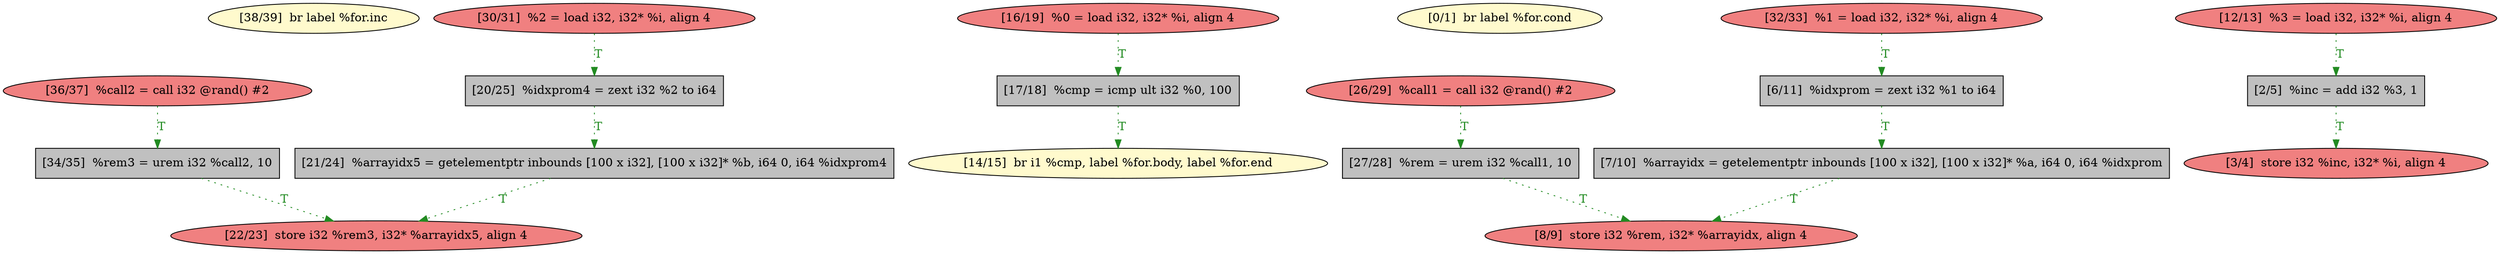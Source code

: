 
digraph G {


node319 [fillcolor=lemonchiffon,label="[38/39]  br label %for.inc",shape=ellipse,style=filled ]
node316 [fillcolor=grey,label="[21/24]  %arrayidx5 = getelementptr inbounds [100 x i32], [100 x i32]* %b, i64 0, i64 %idxprom4",shape=rectangle,style=filled ]
node304 [fillcolor=lemonchiffon,label="[14/15]  br i1 %cmp, label %for.body, label %for.end",shape=ellipse,style=filled ]
node309 [fillcolor=grey,label="[17/18]  %cmp = icmp ult i32 %0, 100",shape=rectangle,style=filled ]
node305 [fillcolor=lightcoral,label="[16/19]  %0 = load i32, i32* %i, align 4",shape=ellipse,style=filled ]
node300 [fillcolor=lemonchiffon,label="[0/1]  br label %for.cond",shape=ellipse,style=filled ]
node318 [fillcolor=lightcoral,label="[22/23]  store i32 %rem3, i32* %arrayidx5, align 4",shape=ellipse,style=filled ]
node302 [fillcolor=grey,label="[6/11]  %idxprom = zext i32 %1 to i64",shape=rectangle,style=filled ]
node307 [fillcolor=lightcoral,label="[26/29]  %call1 = call i32 @rand() #2",shape=ellipse,style=filled ]
node303 [fillcolor=lightcoral,label="[12/13]  %3 = load i32, i32* %i, align 4",shape=ellipse,style=filled ]
node308 [fillcolor=grey,label="[27/28]  %rem = urem i32 %call1, 10",shape=rectangle,style=filled ]
node301 [fillcolor=grey,label="[2/5]  %inc = add i32 %3, 1",shape=rectangle,style=filled ]
node306 [fillcolor=grey,label="[20/25]  %idxprom4 = zext i32 %2 to i64",shape=rectangle,style=filled ]
node310 [fillcolor=lightcoral,label="[30/31]  %2 = load i32, i32* %i, align 4",shape=ellipse,style=filled ]
node317 [fillcolor=lightcoral,label="[36/37]  %call2 = call i32 @rand() #2",shape=ellipse,style=filled ]
node313 [fillcolor=lightcoral,label="[3/4]  store i32 %inc, i32* %i, align 4",shape=ellipse,style=filled ]
node311 [fillcolor=grey,label="[7/10]  %arrayidx = getelementptr inbounds [100 x i32], [100 x i32]* %a, i64 0, i64 %idxprom",shape=rectangle,style=filled ]
node312 [fillcolor=lightcoral,label="[8/9]  store i32 %rem, i32* %arrayidx, align 4",shape=ellipse,style=filled ]
node314 [fillcolor=lightcoral,label="[32/33]  %1 = load i32, i32* %i, align 4",shape=ellipse,style=filled ]
node315 [fillcolor=grey,label="[34/35]  %rem3 = urem i32 %call2, 10",shape=rectangle,style=filled ]

node307->node308 [style=dotted,color=forestgreen,label="T",fontcolor=forestgreen ]
node308->node312 [style=dotted,color=forestgreen,label="T",fontcolor=forestgreen ]
node305->node309 [style=dotted,color=forestgreen,label="T",fontcolor=forestgreen ]
node314->node302 [style=dotted,color=forestgreen,label="T",fontcolor=forestgreen ]
node306->node316 [style=dotted,color=forestgreen,label="T",fontcolor=forestgreen ]
node301->node313 [style=dotted,color=forestgreen,label="T",fontcolor=forestgreen ]
node302->node311 [style=dotted,color=forestgreen,label="T",fontcolor=forestgreen ]
node316->node318 [style=dotted,color=forestgreen,label="T",fontcolor=forestgreen ]
node317->node315 [style=dotted,color=forestgreen,label="T",fontcolor=forestgreen ]
node311->node312 [style=dotted,color=forestgreen,label="T",fontcolor=forestgreen ]
node309->node304 [style=dotted,color=forestgreen,label="T",fontcolor=forestgreen ]
node310->node306 [style=dotted,color=forestgreen,label="T",fontcolor=forestgreen ]
node315->node318 [style=dotted,color=forestgreen,label="T",fontcolor=forestgreen ]
node303->node301 [style=dotted,color=forestgreen,label="T",fontcolor=forestgreen ]


}
